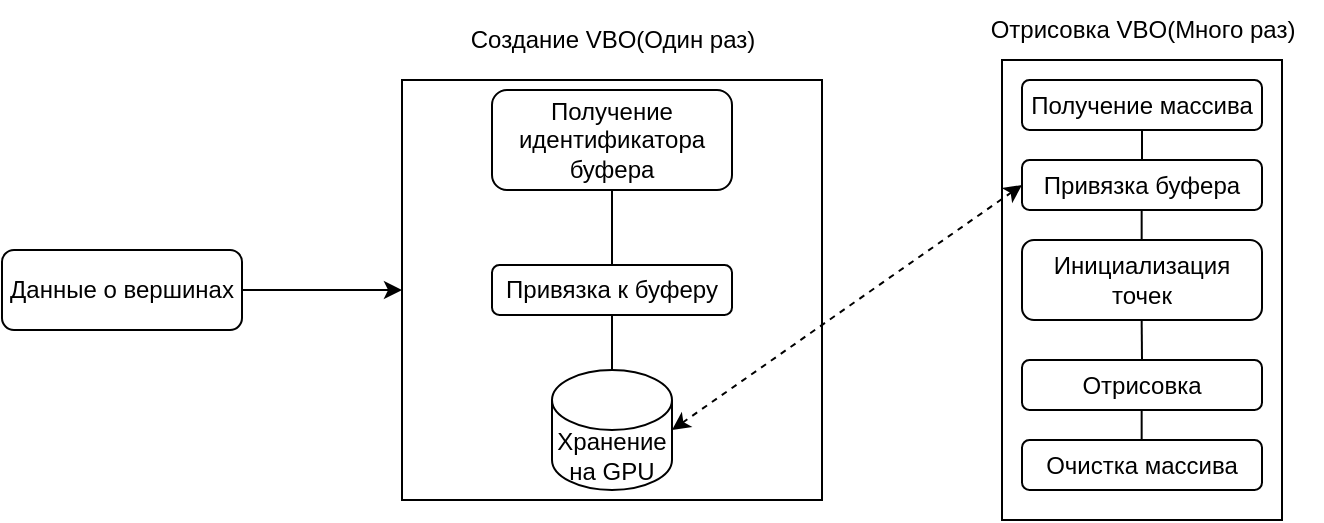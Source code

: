 <mxfile version="24.4.10" type="device">
  <diagram name="Страница — 1" id="6w868Ozg0awSWYet2iVR">
    <mxGraphModel dx="292" dy="508" grid="1" gridSize="10" guides="1" tooltips="1" connect="1" arrows="1" fold="1" page="1" pageScale="1" pageWidth="827" pageHeight="1169" math="0" shadow="0">
      <root>
        <mxCell id="0" />
        <mxCell id="1" parent="0" />
        <mxCell id="K3DojPv9tKe9DYwQcwSV-1" value="Данные о вершинах" style="rounded=1;whiteSpace=wrap;html=1;" vertex="1" parent="1">
          <mxGeometry x="180" y="320" width="120" height="40" as="geometry" />
        </mxCell>
        <mxCell id="K3DojPv9tKe9DYwQcwSV-2" value="" style="whiteSpace=wrap;html=1;aspect=fixed;" vertex="1" parent="1">
          <mxGeometry x="380" y="235" width="210" height="210" as="geometry" />
        </mxCell>
        <mxCell id="K3DojPv9tKe9DYwQcwSV-3" value="Получение идентификатора буфера" style="rounded=1;whiteSpace=wrap;html=1;" vertex="1" parent="1">
          <mxGeometry x="425" y="240" width="120" height="50" as="geometry" />
        </mxCell>
        <mxCell id="K3DojPv9tKe9DYwQcwSV-4" value="Привязка к буферу" style="rounded=1;whiteSpace=wrap;html=1;" vertex="1" parent="1">
          <mxGeometry x="425" y="327.5" width="120" height="25" as="geometry" />
        </mxCell>
        <mxCell id="K3DojPv9tKe9DYwQcwSV-5" value="Хранение на GPU" style="shape=cylinder3;whiteSpace=wrap;html=1;boundedLbl=1;backgroundOutline=1;size=15;" vertex="1" parent="1">
          <mxGeometry x="455" y="380" width="60" height="60" as="geometry" />
        </mxCell>
        <mxCell id="K3DojPv9tKe9DYwQcwSV-6" value="" style="endArrow=none;html=1;rounded=0;entryX=0.5;entryY=1;entryDx=0;entryDy=0;" edge="1" parent="1" source="K3DojPv9tKe9DYwQcwSV-4" target="K3DojPv9tKe9DYwQcwSV-3">
          <mxGeometry width="50" height="50" relative="1" as="geometry">
            <mxPoint x="450" y="390" as="sourcePoint" />
            <mxPoint x="500" y="340" as="targetPoint" />
          </mxGeometry>
        </mxCell>
        <mxCell id="K3DojPv9tKe9DYwQcwSV-7" value="" style="endArrow=none;html=1;rounded=0;entryX=0.5;entryY=1;entryDx=0;entryDy=0;" edge="1" parent="1" source="K3DojPv9tKe9DYwQcwSV-5" target="K3DojPv9tKe9DYwQcwSV-4">
          <mxGeometry width="50" height="50" relative="1" as="geometry">
            <mxPoint x="544.43" y="408" as="sourcePoint" />
            <mxPoint x="544.43" y="370" as="targetPoint" />
          </mxGeometry>
        </mxCell>
        <mxCell id="K3DojPv9tKe9DYwQcwSV-8" value="" style="endArrow=classic;html=1;rounded=0;entryX=0;entryY=0.5;entryDx=0;entryDy=0;exitX=1;exitY=0.5;exitDx=0;exitDy=0;" edge="1" parent="1" source="K3DojPv9tKe9DYwQcwSV-1" target="K3DojPv9tKe9DYwQcwSV-2">
          <mxGeometry width="50" height="50" relative="1" as="geometry">
            <mxPoint x="350" y="400" as="sourcePoint" />
            <mxPoint x="400" y="350" as="targetPoint" />
          </mxGeometry>
        </mxCell>
        <mxCell id="K3DojPv9tKe9DYwQcwSV-9" value="Создание VBO(Один раз)" style="text;html=1;align=center;verticalAlign=middle;resizable=0;points=[];autosize=1;strokeColor=none;fillColor=none;" vertex="1" parent="1">
          <mxGeometry x="400" y="200" width="170" height="30" as="geometry" />
        </mxCell>
        <mxCell id="K3DojPv9tKe9DYwQcwSV-10" value="" style="rounded=0;whiteSpace=wrap;html=1;" vertex="1" parent="1">
          <mxGeometry x="680" y="225" width="140" height="230" as="geometry" />
        </mxCell>
        <mxCell id="K3DojPv9tKe9DYwQcwSV-11" value="Получение массива" style="rounded=1;whiteSpace=wrap;html=1;" vertex="1" parent="1">
          <mxGeometry x="690" y="235" width="120" height="25" as="geometry" />
        </mxCell>
        <mxCell id="K3DojPv9tKe9DYwQcwSV-12" value="Привязка буфера" style="rounded=1;whiteSpace=wrap;html=1;" vertex="1" parent="1">
          <mxGeometry x="690" y="275" width="120" height="25" as="geometry" />
        </mxCell>
        <mxCell id="K3DojPv9tKe9DYwQcwSV-13" value="Инициализация точек" style="rounded=1;whiteSpace=wrap;html=1;" vertex="1" parent="1">
          <mxGeometry x="690" y="315" width="120" height="40" as="geometry" />
        </mxCell>
        <mxCell id="K3DojPv9tKe9DYwQcwSV-14" value="Отрисовка" style="rounded=1;whiteSpace=wrap;html=1;" vertex="1" parent="1">
          <mxGeometry x="690" y="375" width="120" height="25" as="geometry" />
        </mxCell>
        <mxCell id="K3DojPv9tKe9DYwQcwSV-15" value="Очистка массива" style="rounded=1;whiteSpace=wrap;html=1;" vertex="1" parent="1">
          <mxGeometry x="690" y="415" width="120" height="25" as="geometry" />
        </mxCell>
        <mxCell id="K3DojPv9tKe9DYwQcwSV-16" value="" style="endArrow=none;html=1;rounded=0;entryX=0.5;entryY=1;entryDx=0;entryDy=0;exitX=0.5;exitY=0;exitDx=0;exitDy=0;" edge="1" parent="1" source="K3DojPv9tKe9DYwQcwSV-12" target="K3DojPv9tKe9DYwQcwSV-11">
          <mxGeometry width="50" height="50" relative="1" as="geometry">
            <mxPoint x="720" y="320" as="sourcePoint" />
            <mxPoint x="770" y="270" as="targetPoint" />
          </mxGeometry>
        </mxCell>
        <mxCell id="K3DojPv9tKe9DYwQcwSV-17" value="" style="endArrow=none;html=1;rounded=0;entryX=0.5;entryY=1;entryDx=0;entryDy=0;exitX=0.5;exitY=0;exitDx=0;exitDy=0;" edge="1" parent="1">
          <mxGeometry width="50" height="50" relative="1" as="geometry">
            <mxPoint x="749.83" y="315" as="sourcePoint" />
            <mxPoint x="749.83" y="300" as="targetPoint" />
          </mxGeometry>
        </mxCell>
        <mxCell id="K3DojPv9tKe9DYwQcwSV-18" value="" style="endArrow=none;html=1;rounded=0;entryX=0.5;entryY=1;entryDx=0;entryDy=0;exitX=0.5;exitY=0;exitDx=0;exitDy=0;" edge="1" parent="1" source="K3DojPv9tKe9DYwQcwSV-14">
          <mxGeometry width="50" height="50" relative="1" as="geometry">
            <mxPoint x="749.83" y="370" as="sourcePoint" />
            <mxPoint x="749.83" y="355" as="targetPoint" />
          </mxGeometry>
        </mxCell>
        <mxCell id="K3DojPv9tKe9DYwQcwSV-19" value="" style="endArrow=none;html=1;rounded=0;entryX=0.5;entryY=1;entryDx=0;entryDy=0;exitX=0.5;exitY=0;exitDx=0;exitDy=0;" edge="1" parent="1">
          <mxGeometry width="50" height="50" relative="1" as="geometry">
            <mxPoint x="749.83" y="415" as="sourcePoint" />
            <mxPoint x="749.83" y="400" as="targetPoint" />
          </mxGeometry>
        </mxCell>
        <mxCell id="K3DojPv9tKe9DYwQcwSV-20" value="" style="endArrow=classic;startArrow=classic;html=1;rounded=0;entryX=0;entryY=0.5;entryDx=0;entryDy=0;exitX=1;exitY=0.5;exitDx=0;exitDy=0;exitPerimeter=0;dashed=1;" edge="1" parent="1" source="K3DojPv9tKe9DYwQcwSV-5" target="K3DojPv9tKe9DYwQcwSV-12">
          <mxGeometry width="50" height="50" relative="1" as="geometry">
            <mxPoint x="590" y="425" as="sourcePoint" />
            <mxPoint x="640" y="375" as="targetPoint" />
          </mxGeometry>
        </mxCell>
        <mxCell id="K3DojPv9tKe9DYwQcwSV-21" value="Отрисовка VBO(Много раз)" style="text;html=1;align=center;verticalAlign=middle;resizable=0;points=[];autosize=1;strokeColor=none;fillColor=none;" vertex="1" parent="1">
          <mxGeometry x="660" y="195" width="180" height="30" as="geometry" />
        </mxCell>
      </root>
    </mxGraphModel>
  </diagram>
</mxfile>
